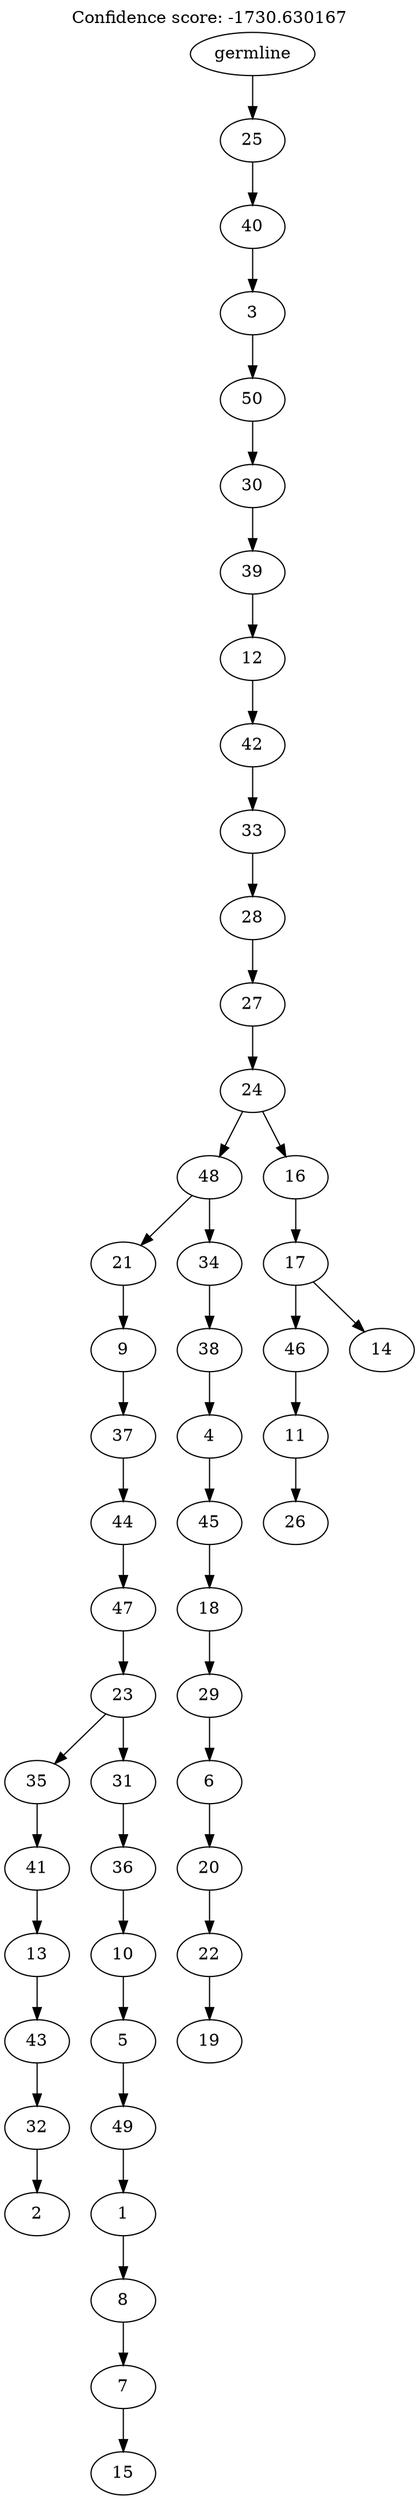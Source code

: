 digraph g {
	"49" -> "50";
	"50" [label="2"];
	"48" -> "49";
	"49" [label="32"];
	"47" -> "48";
	"48" [label="43"];
	"46" -> "47";
	"47" [label="13"];
	"45" -> "46";
	"46" [label="41"];
	"43" -> "44";
	"44" [label="15"];
	"42" -> "43";
	"43" [label="7"];
	"41" -> "42";
	"42" [label="8"];
	"40" -> "41";
	"41" [label="1"];
	"39" -> "40";
	"40" [label="49"];
	"38" -> "39";
	"39" [label="5"];
	"37" -> "38";
	"38" [label="10"];
	"36" -> "37";
	"37" [label="36"];
	"35" -> "36";
	"36" [label="31"];
	"35" -> "45";
	"45" [label="35"];
	"34" -> "35";
	"35" [label="23"];
	"33" -> "34";
	"34" [label="47"];
	"32" -> "33";
	"33" [label="44"];
	"31" -> "32";
	"32" [label="37"];
	"30" -> "31";
	"31" [label="9"];
	"28" -> "29";
	"29" [label="19"];
	"27" -> "28";
	"28" [label="22"];
	"26" -> "27";
	"27" [label="20"];
	"25" -> "26";
	"26" [label="6"];
	"24" -> "25";
	"25" [label="29"];
	"23" -> "24";
	"24" [label="18"];
	"22" -> "23";
	"23" [label="45"];
	"21" -> "22";
	"22" [label="4"];
	"20" -> "21";
	"21" [label="38"];
	"19" -> "20";
	"20" [label="34"];
	"19" -> "30";
	"30" [label="21"];
	"17" -> "18";
	"18" [label="26"];
	"16" -> "17";
	"17" [label="11"];
	"14" -> "15";
	"15" [label="14"];
	"14" -> "16";
	"16" [label="46"];
	"13" -> "14";
	"14" [label="17"];
	"12" -> "13";
	"13" [label="16"];
	"12" -> "19";
	"19" [label="48"];
	"11" -> "12";
	"12" [label="24"];
	"10" -> "11";
	"11" [label="27"];
	"9" -> "10";
	"10" [label="28"];
	"8" -> "9";
	"9" [label="33"];
	"7" -> "8";
	"8" [label="42"];
	"6" -> "7";
	"7" [label="12"];
	"5" -> "6";
	"6" [label="39"];
	"4" -> "5";
	"5" [label="30"];
	"3" -> "4";
	"4" [label="50"];
	"2" -> "3";
	"3" [label="3"];
	"1" -> "2";
	"2" [label="40"];
	"0" -> "1";
	"1" [label="25"];
	"0" [label="germline"];
	labelloc="t";
	label="Confidence score: -1730.630167";
}
